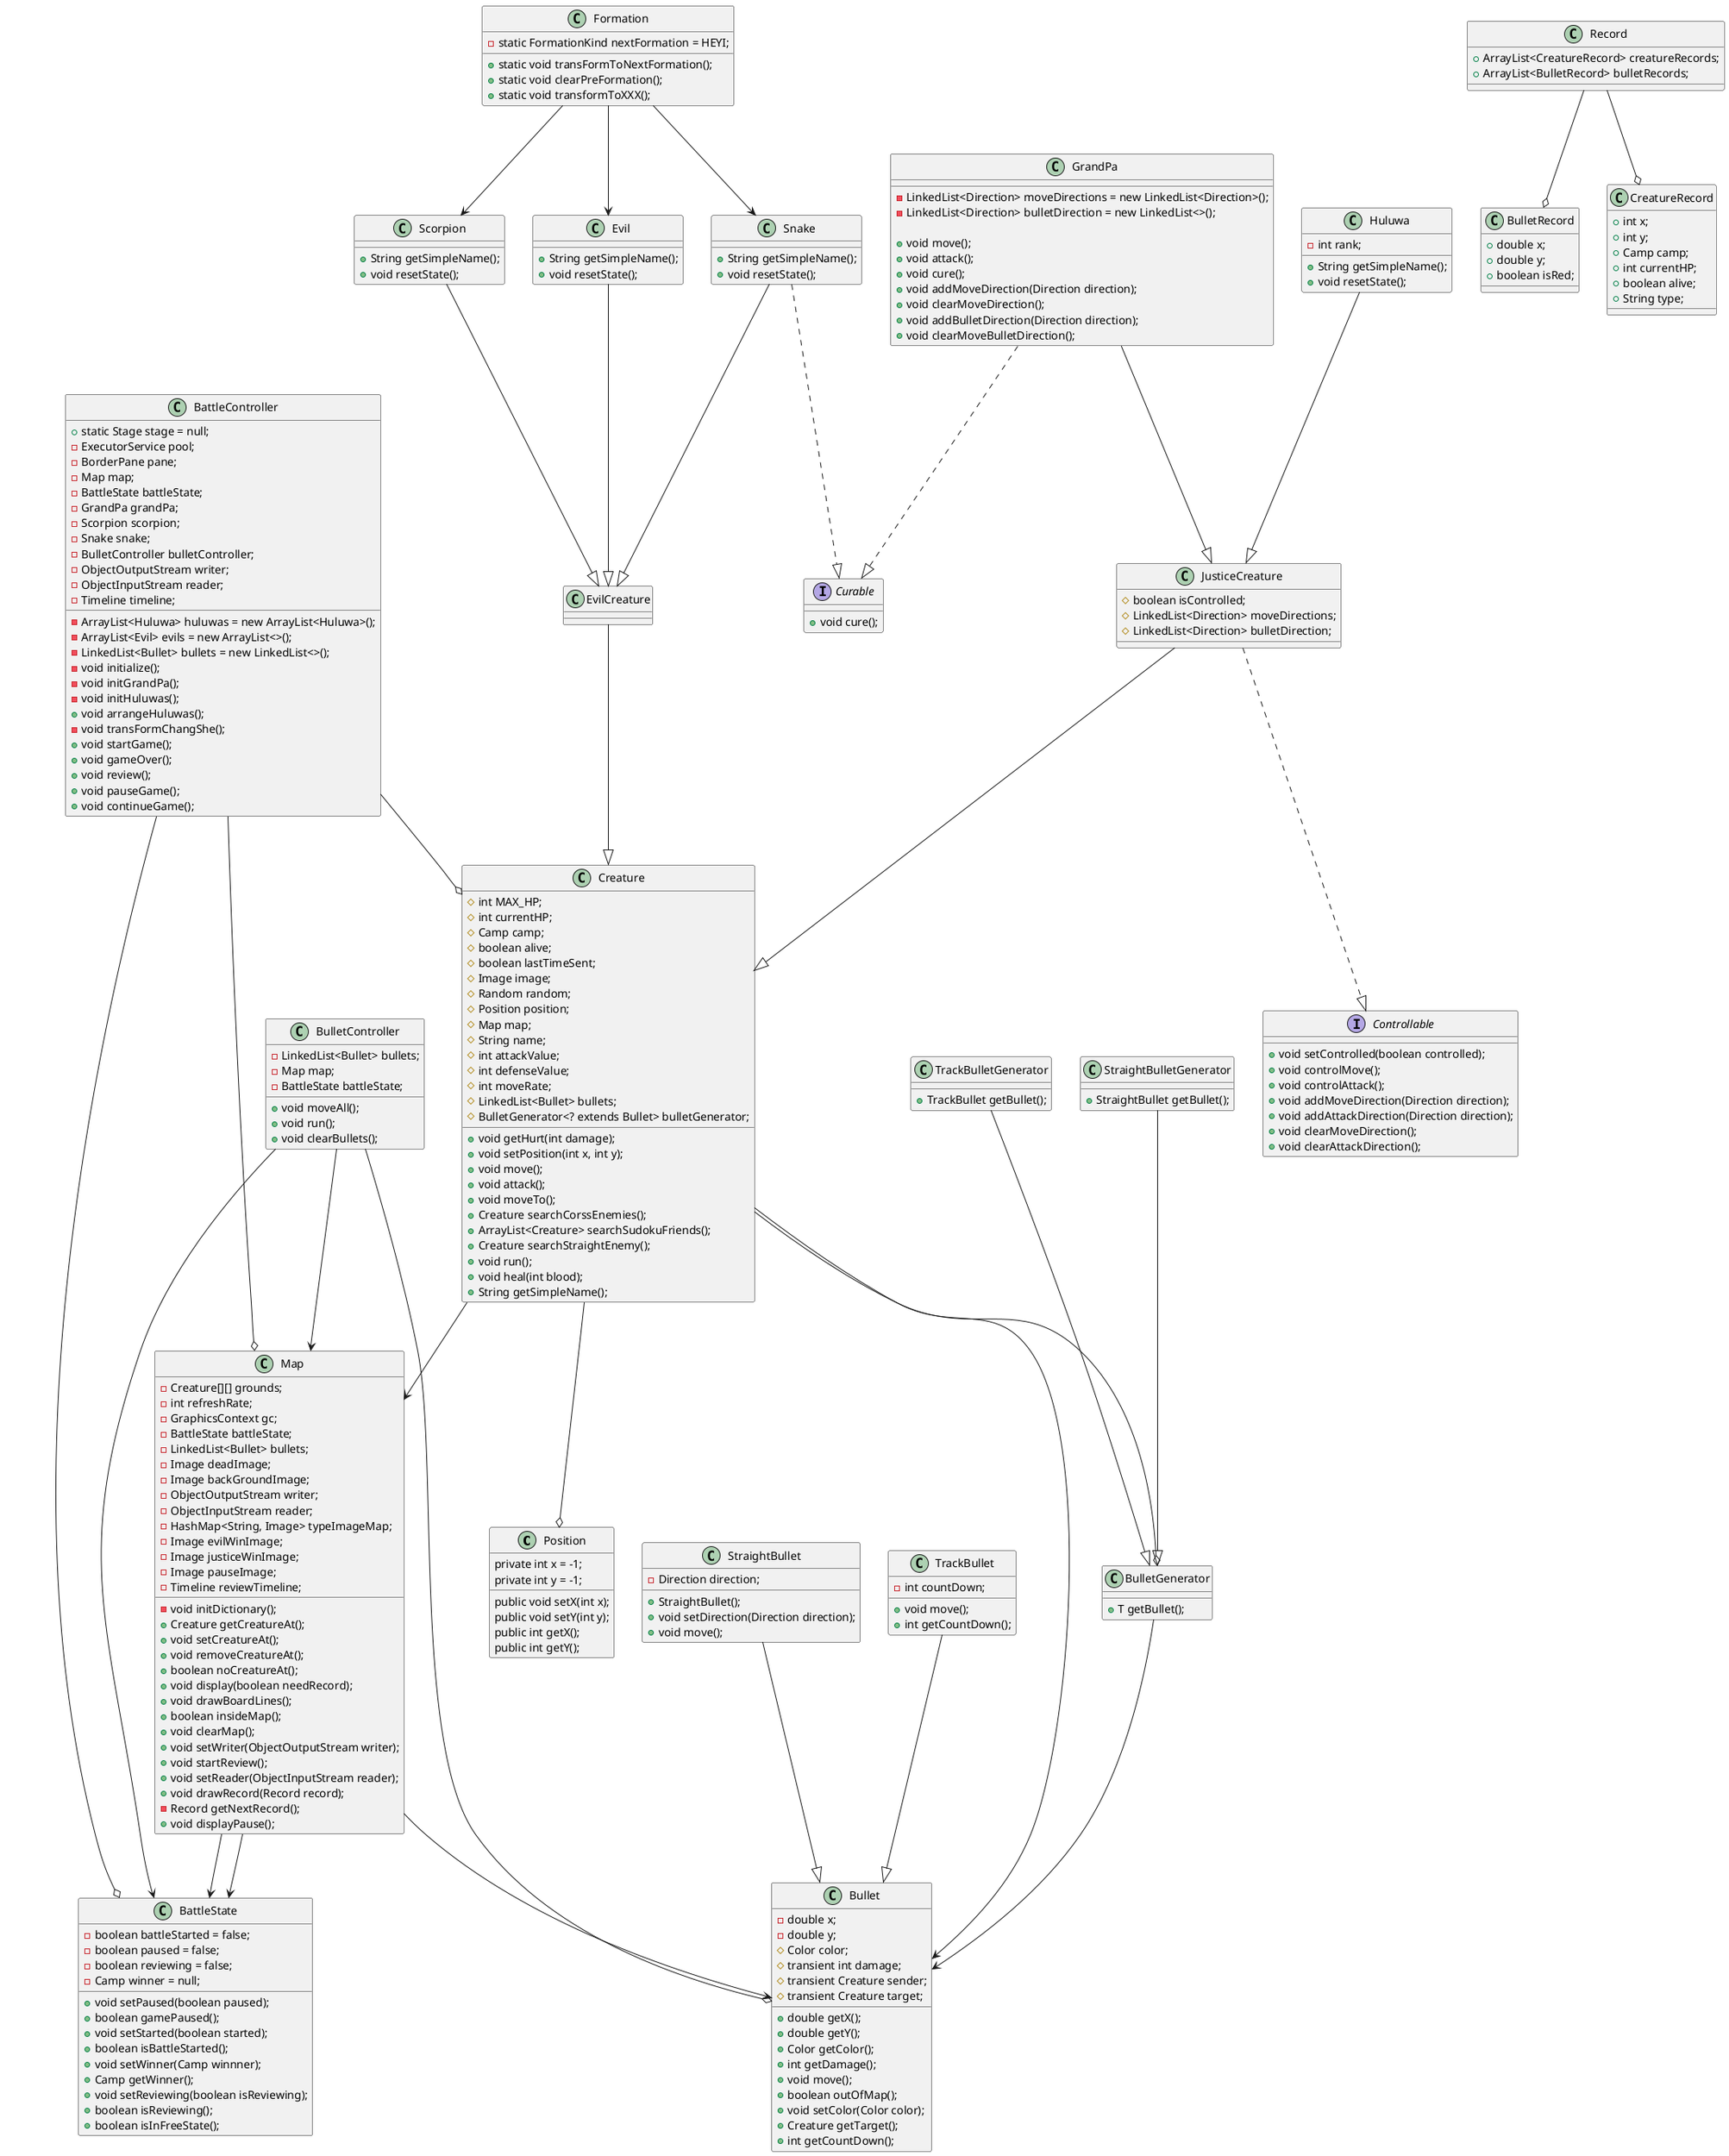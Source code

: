 @startuml
class Position{
    private int x = -1;
    private int y = -1;
    public void setX(int x);
    public void setY(int y);
    public int getX();
    public int getY();
}

class Creature{
# int MAX_HP;
    # int currentHP;
    # Camp camp;
    # boolean alive;
    # boolean lastTimeSent;
    # Image image;
    # Random random;
    # Position position;
    # Map map;
    # String name;
    # int attackValue;
    # int defenseValue;
    # int moveRate;
    # LinkedList<Bullet> bullets;
    # BulletGenerator<? extends Bullet> bulletGenerator;

    + void getHurt(int damage);
    + void setPosition(int x, int y);
    + void move();
    + void attack();
    + void moveTo();
    + Creature searchCorssEnemies();
    + ArrayList<Creature> searchSudokuFriends();
    + Creature searchStraightEnemy();
    + void run();
    + void heal(int blood);
    + String getSimpleName();
}

Creature --o Position
Creature --> Bullet
Creature --o BulletGenerator

class JusticeCreature{
    # boolean isControlled;
    # LinkedList<Direction> moveDirections;
    # LinkedList<Direction> bulletDirection;
}

interface Controllable{
   + void setControlled(boolean controlled);
   +   void controlMove();
   +  void controlAttack();
   +  void addMoveDirection(Direction direction);
   +  void addAttackDirection(Direction direction);
   +  void clearMoveDirection();
   +  void clearAttackDirection();
}

JusticeCreature ..|> Controllable
JusticeCreature --|> Creature

class Huluwa{
    - int rank;
    + String getSimpleName();
    + void resetState();
}

interface Curable{
    + void cure();
}

class GrandPa{
    - LinkedList<Direction> moveDirections = new LinkedList<Direction>();
    - LinkedList<Direction> bulletDirection = new LinkedList<>();

    + void move();
    + void attack();
    + void cure();
    + void addMoveDirection(Direction direction);
    + void clearMoveDirection();
    + void addBulletDirection(Direction direction);
    + void clearMoveBulletDirection();
}

class EvilCreature{
}

class Evil{
    + String getSimpleName();
    + void resetState();
}

class Scorpion{
    + String getSimpleName();
    + void resetState();
}

class Snake{
    + String getSimpleName();
    + void resetState();
}

EvilCreature --|> Creature
Snake -|> EvilCreature
Scorpion --|> EvilCreature
Evil --|> EvilCreature
Huluwa --|>JusticeCreature
GrandPa --|>JusticeCreature
GrandPa ..|> Curable
Snake ..|> Curable

class Bullet{
    - double x;
    - double y;
    # Color color;
    # transient int damage;
    # transient Creature sender;
    # transient Creature target;

    + double getX();
    + double getY();
    + Color getColor();
    + int getDamage();
    + void move();
    + boolean outOfMap();
    + void setColor(Color color);
    + Creature getTarget();
    + int getCountDown();
}

class StraightBullet{
    - Direction direction;
    + StraightBullet();
    + void setDirection(Direction direction);
    + void move();
}

class TrackBullet{
    - int countDown;
    + void move();
    + int getCountDown();
}

StraightBullet --|> Bullet
TrackBullet --|> Bullet

class BulletGenerator{
    + T getBullet();
}

BulletGenerator --> Bullet

class StraightBulletGenerator{
    + StraightBullet getBullet();
}

class TrackBulletGenerator{
    + TrackBullet getBullet();
}

class BulletController{
        - LinkedList<Bullet> bullets;
        - Map map;
        - BattleState battleState;
        + void moveAll();
        + void run();
        + void clearBullets();
}

BulletController --> BattleState
BulletController --> Map
BulletController --o Bullet
StraightBulletGenerator --|> BulletGenerator
TrackBulletGenerator --|> BulletGenerator

class Map{
    - Creature[][] grounds;
    - int refreshRate;
    - GraphicsContext gc;
    - BattleState battleState;
    - LinkedList<Bullet> bullets;
    - Image deadImage;
    - Image backGroundImage;
    - ObjectOutputStream writer;
    - ObjectInputStream reader;
    - HashMap<String, Image> typeImageMap;
    - Image evilWinImage;
    - Image justiceWinImage;
    - Image pauseImage;
    - Timeline reviewTimeline;

    - void initDictionary();
    + Creature getCreatureAt();
    + void setCreatureAt();
    + void removeCreatureAt();
    + boolean noCreatureAt();
    + void display(boolean needRecord);
    + void drawBoardLines();
    + boolean insideMap();
    + void clearMap();
    + void setWriter(ObjectOutputStream writer);
    + void startReview();
    + void setReader(ObjectInputStream reader);
    + void drawRecord(Record record);
    - Record getNextRecord();
    + void displayPause();
}

Creature --> Map
Map --> Bullet
Map --> BattleState
class BattleState{
    - boolean battleStarted = false;
    - boolean paused = false;
    - boolean reviewing = false;
    - Camp winner = null;
    + void setPaused(boolean paused);
    + boolean gamePaused();
    + void setStarted(boolean started);
    + boolean isBattleStarted();
    + void setWinner(Camp winnner);
    + Camp getWinner();
    + void setReviewing(boolean isReviewing);
    + boolean isReviewing();
    + boolean isInFreeState();
}

class BattleController{
    + static Stage stage = null;
    - ExecutorService pool;
    - BorderPane pane;
    - Map map;
    - BattleState battleState;
    - ArrayList<Huluwa> huluwas = new ArrayList<Huluwa>();
    - GrandPa grandPa;
    - ArrayList<Evil> evils = new ArrayList<>();
    - Scorpion scorpion;
    - Snake snake;
    - LinkedList<Bullet> bullets = new LinkedList<>();
    - BulletController bulletController;
    - ObjectOutputStream writer;
    - ObjectInputStream reader;
    - Timeline timeline;

    - void initialize();
    - void initGrandPa();
    - void initHuluwas();
    + void arrangeHuluwas();
    - void transFormChangShe();
    + void startGame();
    + void gameOver();
    + void review();
    + void pauseGame();
    + void continueGame();

}

BattleController --o Creature
BattleController --o BattleState
BattleController --o Map
Map --> BattleState

class BulletRecord{
        + double x;
        + double y;
        + boolean isRed;
}

class CreatureRecord{
    + int x;
    + int y;
    + Camp camp;
    + int currentHP;
    + boolean alive;
    + String type;
}

class Record{
    + ArrayList<CreatureRecord> creatureRecords;
    + ArrayList<BulletRecord> bulletRecords;
}

class Formation{
    - static FormationKind nextFormation = HEYI;
    + static void transFormToNextFormation();
    + static void clearPreFormation();
    + static void transformToXXX();
}
Record --o CreatureRecord
Record --o BulletRecord

Formation --> Evil
Formation --> Snake
Formation --> Scorpion
@enduml